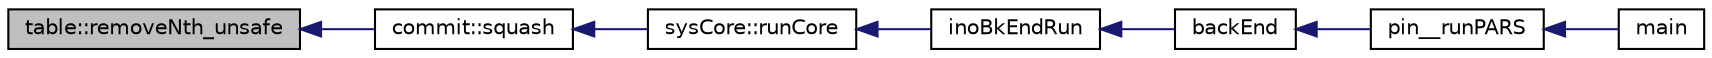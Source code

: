 digraph G
{
  edge [fontname="Helvetica",fontsize="10",labelfontname="Helvetica",labelfontsize="10"];
  node [fontname="Helvetica",fontsize="10",shape=record];
  rankdir=LR;
  Node1 [label="table::removeNth_unsafe",height=0.2,width=0.4,color="black", fillcolor="grey75", style="filled" fontcolor="black"];
  Node1 -> Node2 [dir=back,color="midnightblue",fontsize="10",style="solid",fontname="Helvetica"];
  Node2 [label="commit::squash",height=0.2,width=0.4,color="black", fillcolor="white", style="filled",URL="$classcommit.html#a5b183f343dbf7da45d795df16ef4b7bb"];
  Node2 -> Node3 [dir=back,color="midnightblue",fontsize="10",style="solid",fontname="Helvetica"];
  Node3 [label="sysCore::runCore",height=0.2,width=0.4,color="black", fillcolor="white", style="filled",URL="$classsysCore.html#aaafa43a2951680e1fdc83769650d7bba"];
  Node3 -> Node4 [dir=back,color="midnightblue",fontsize="10",style="solid",fontname="Helvetica"];
  Node4 [label="inoBkEndRun",height=0.2,width=0.4,color="black", fillcolor="white", style="filled",URL="$inoBkEnd_8h.html#aee9170028b273f191a7fc575a9a90102"];
  Node4 -> Node5 [dir=back,color="midnightblue",fontsize="10",style="solid",fontname="Helvetica"];
  Node5 [label="backEnd",height=0.2,width=0.4,color="black", fillcolor="white", style="filled",URL="$pars_8cpp.html#af45c42930cc9f7fbe74c2469301fa5f6"];
  Node5 -> Node6 [dir=back,color="midnightblue",fontsize="10",style="solid",fontname="Helvetica"];
  Node6 [label="pin__runPARS",height=0.2,width=0.4,color="black", fillcolor="white", style="filled",URL="$pars_8h.html#ace0fa7dabd943b7f226518d8f2eceef8"];
  Node6 -> Node7 [dir=back,color="midnightblue",fontsize="10",style="solid",fontname="Helvetica"];
  Node7 [label="main",height=0.2,width=0.4,color="black", fillcolor="white", style="filled",URL="$main__pars_8cpp.html#a0ddf1224851353fc92bfbff6f499fa97"];
}
